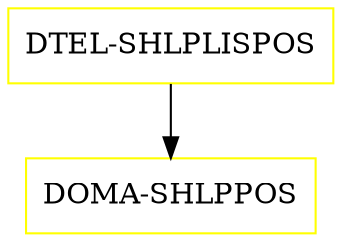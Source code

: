 digraph G {
  "DTEL-SHLPLISPOS" [shape=box,color=yellow];
  "DOMA-SHLPPOS" [shape=box,color=yellow,URL="./DOMA_SHLPPOS.html"];
  "DTEL-SHLPLISPOS" -> "DOMA-SHLPPOS";
}
